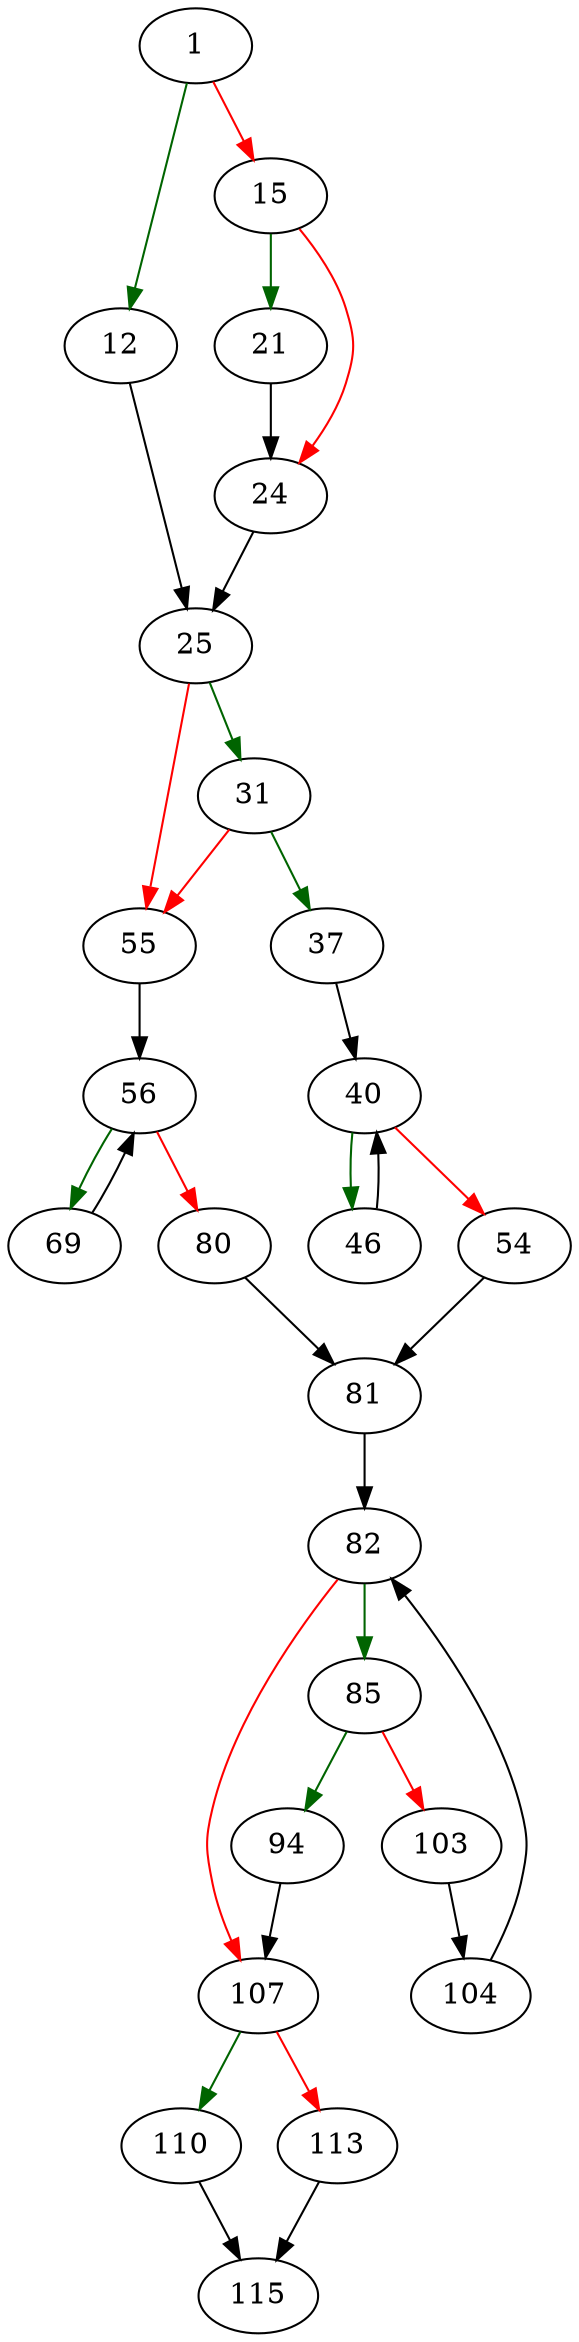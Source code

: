 strict digraph "integerValue" {
	// Node definitions.
	1 [entry=true];
	12;
	15;
	25;
	21;
	24;
	31;
	55;
	37;
	40;
	46;
	54;
	81;
	56;
	69;
	80;
	82;
	85;
	107;
	94;
	103;
	104;
	110;
	113;
	115;

	// Edge definitions.
	1 -> 12 [
		color=darkgreen
		cond=true
	];
	1 -> 15 [
		color=red
		cond=false
	];
	12 -> 25;
	15 -> 21 [
		color=darkgreen
		cond=true
	];
	15 -> 24 [
		color=red
		cond=false
	];
	25 -> 31 [
		color=darkgreen
		cond=true
	];
	25 -> 55 [
		color=red
		cond=false
	];
	21 -> 24;
	24 -> 25;
	31 -> 55 [
		color=red
		cond=false
	];
	31 -> 37 [
		color=darkgreen
		cond=true
	];
	55 -> 56;
	37 -> 40;
	40 -> 46 [
		color=darkgreen
		cond=true
	];
	40 -> 54 [
		color=red
		cond=false
	];
	46 -> 40;
	54 -> 81;
	81 -> 82;
	56 -> 69 [
		color=darkgreen
		cond=true
	];
	56 -> 80 [
		color=red
		cond=false
	];
	69 -> 56;
	80 -> 81;
	82 -> 85 [
		color=darkgreen
		cond=true
	];
	82 -> 107 [
		color=red
		cond=false
	];
	85 -> 94 [
		color=darkgreen
		cond=true
	];
	85 -> 103 [
		color=red
		cond=false
	];
	107 -> 110 [
		color=darkgreen
		cond=true
	];
	107 -> 113 [
		color=red
		cond=false
	];
	94 -> 107;
	103 -> 104;
	104 -> 82;
	110 -> 115;
	113 -> 115;
}